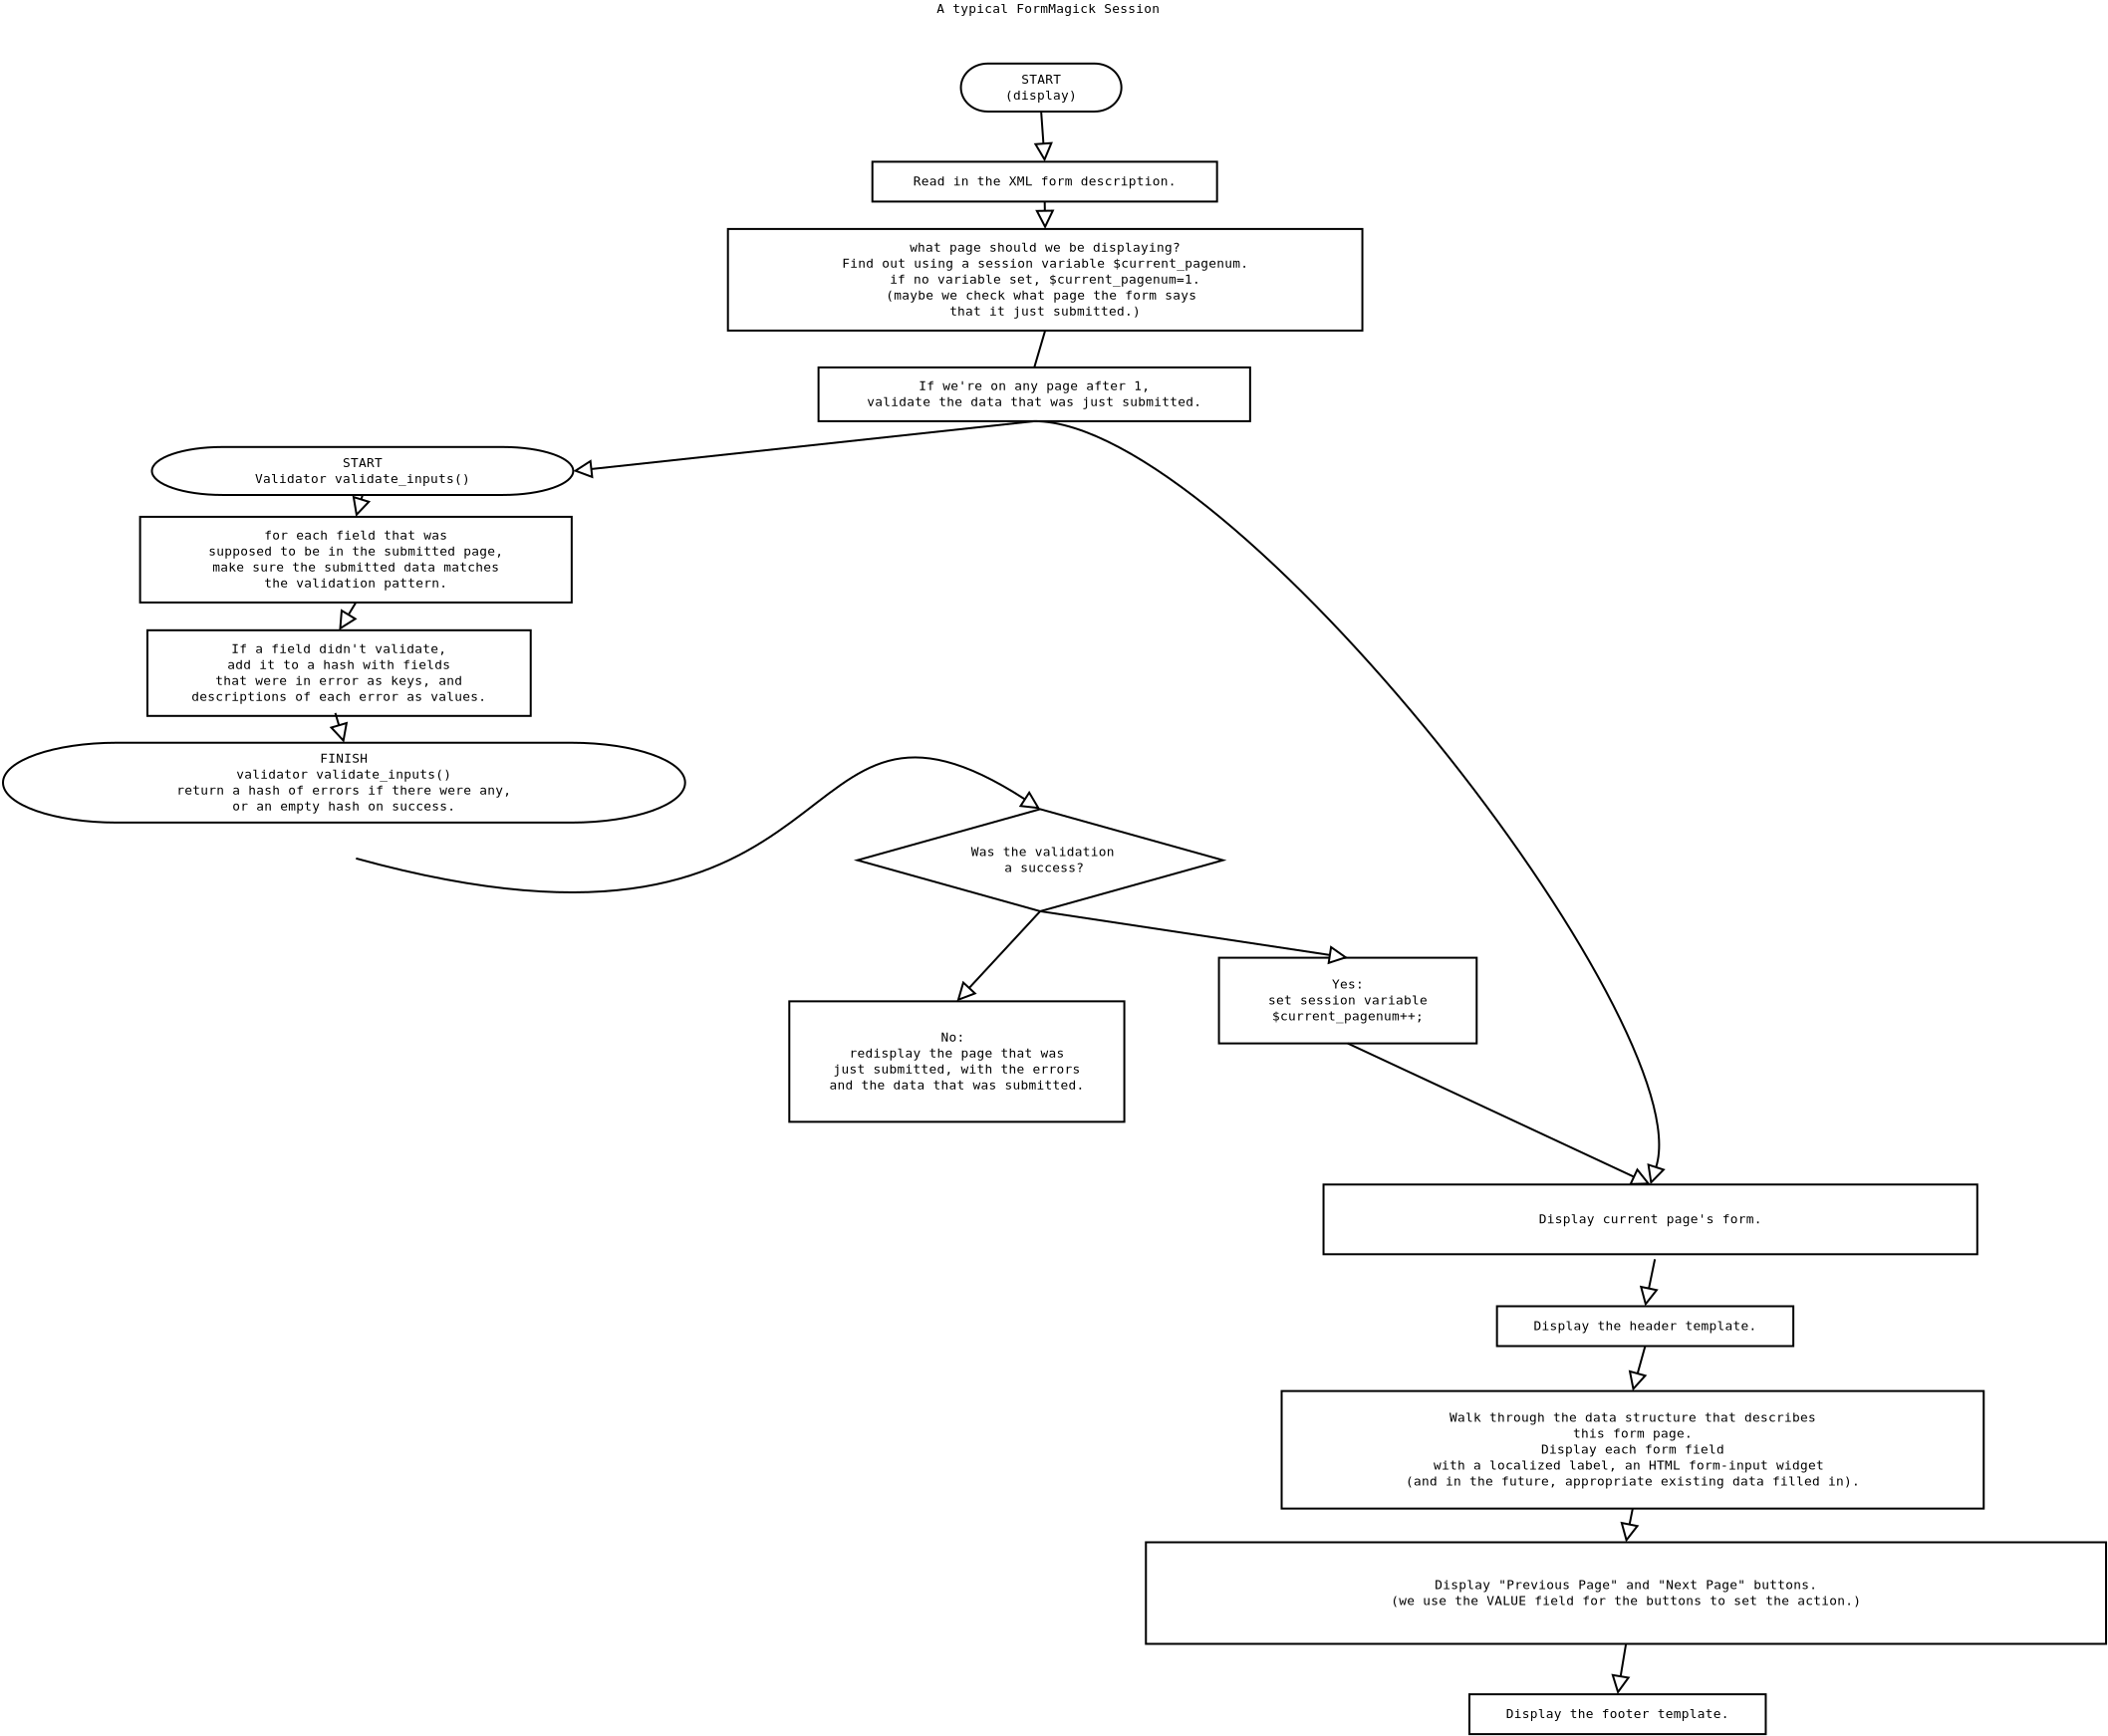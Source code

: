 <?xml version="1.0"?>
<diagram xmlns:dia="http://www.lysator.liu.se/~alla/dia/">
  <diagramdata>
    <attribute name="background">
      <color val="#ffffff"/>
    </attribute>
    <attribute name="paper">
      <composite type="paper">
        <attribute name="name">
          <string>#A4#</string>
        </attribute>
        <attribute name="tmargin">
          <real val="2.82"/>
        </attribute>
        <attribute name="bmargin">
          <real val="2.82"/>
        </attribute>
        <attribute name="lmargin">
          <real val="2.82"/>
        </attribute>
        <attribute name="rmargin">
          <real val="2.82"/>
        </attribute>
        <attribute name="is_portrait">
          <boolean val="true"/>
        </attribute>
        <attribute name="scaling">
          <real val="1"/>
        </attribute>
        <attribute name="fitto">
          <boolean val="false"/>
        </attribute>
      </composite>
    </attribute>
    <attribute name="grid">
      <composite type="grid">
        <attribute name="width_x">
          <real val="1"/>
        </attribute>
        <attribute name="width_y">
          <real val="1"/>
        </attribute>
        <attribute name="visible_x">
          <int val="1"/>
        </attribute>
        <attribute name="visible_y">
          <int val="1"/>
        </attribute>
      </composite>
    </attribute>
    <attribute name="guides">
      <composite type="guides">
        <attribute name="hguides"/>
        <attribute name="vguides"/>
      </composite>
    </attribute>
  </diagramdata>
  <layer name="Background" visible="true">
    <object type="Flowchart - Diamond" version="0" id="O0">
      <attribute name="obj_pos">
        <point val="-0.124,35.325"/>
      </attribute>
      <attribute name="obj_bb">
        <rectangle val="-0.174,35.276;18.274,40.502"/>
      </attribute>
      <attribute name="elem_corner">
        <point val="-0.124,35.325"/>
      </attribute>
      <attribute name="elem_width">
        <real val="18.348"/>
      </attribute>
      <attribute name="elem_height">
        <real val="5.127"/>
      </attribute>
      <attribute name="show_background">
        <boolean val="true"/>
      </attribute>
      <attribute name="padding">
        <real val="0.354"/>
      </attribute>
      <attribute name="text">
        <composite type="text">
          <attribute name="string">
            <string>#Was the validation
 a success?#</string>
          </attribute>
          <attribute name="font">
            <font name="Courier"/>
          </attribute>
          <attribute name="height">
            <real val="0.8"/>
          </attribute>
          <attribute name="pos">
            <point val="9.05,37.684"/>
          </attribute>
          <attribute name="color">
            <color val="#000000"/>
          </attribute>
          <attribute name="alignment">
            <enum val="1"/>
          </attribute>
        </composite>
      </attribute>
    </object>
    <object type="Standard - Text" version="0" id="O1">
      <attribute name="obj_pos">
        <point val="9.45,-4.65"/>
      </attribute>
      <attribute name="obj_bb">
        <rectangle val="2.563,-5.245;16.337,-4.445"/>
      </attribute>
      <attribute name="text">
        <composite type="text">
          <attribute name="string">
            <string>#A typical FormMagick Session#</string>
          </attribute>
          <attribute name="font">
            <font name="Courier"/>
          </attribute>
          <attribute name="height">
            <real val="0.8"/>
          </attribute>
          <attribute name="pos">
            <point val="9.45,-4.65"/>
          </attribute>
          <attribute name="color">
            <color val="#000000"/>
          </attribute>
          <attribute name="alignment">
            <enum val="1"/>
          </attribute>
        </composite>
      </attribute>
    </object>
    <object type="Flowchart - Terminal" version="0" id="O2">
      <attribute name="obj_pos">
        <point val="5.072,-2.104"/>
      </attribute>
      <attribute name="obj_bb">
        <rectangle val="5.022,-2.154;13.178,0.354"/>
      </attribute>
      <attribute name="elem_corner">
        <point val="5.072,-2.104"/>
      </attribute>
      <attribute name="elem_width">
        <real val="8.055"/>
      </attribute>
      <attribute name="elem_height">
        <real val="2.407"/>
      </attribute>
      <attribute name="show_background">
        <boolean val="true"/>
      </attribute>
      <attribute name="flip_horizontal">
        <boolean val="false"/>
      </attribute>
      <attribute name="flip_vertical">
        <boolean val="false"/>
      </attribute>
      <attribute name="padding">
        <real val="0.354"/>
      </attribute>
      <attribute name="text">
        <composite type="text">
          <attribute name="string">
            <string>#START
(display)#</string>
          </attribute>
          <attribute name="font">
            <font name="Courier"/>
          </attribute>
          <attribute name="height">
            <real val="0.8"/>
          </attribute>
          <attribute name="pos">
            <point val="9.1,-1.105"/>
          </attribute>
          <attribute name="color">
            <color val="#000000"/>
          </attribute>
          <attribute name="alignment">
            <enum val="1"/>
          </attribute>
        </composite>
      </attribute>
    </object>
    <object type="Flowchart - Box" version="0" id="O3">
      <attribute name="obj_pos">
        <point val="-6.621,6.2"/>
      </attribute>
      <attribute name="obj_bb">
        <rectangle val="-6.671,6.15;25.271,11.35"/>
      </attribute>
      <attribute name="elem_corner">
        <point val="-6.621,6.2"/>
      </attribute>
      <attribute name="elem_width">
        <real val="31.842"/>
      </attribute>
      <attribute name="elem_height">
        <real val="5.1"/>
      </attribute>
      <attribute name="show_background">
        <boolean val="true"/>
      </attribute>
      <attribute name="padding">
        <real val="0.5"/>
      </attribute>
      <attribute name="text">
        <composite type="text">
          <attribute name="string">
            <string>#what page should we be displaying?
Find out using a session variable $current_pagenum.
if no variable set, $current_pagenum=1.
(maybe we check what page the form says 
that it just submitted.)#</string>
          </attribute>
          <attribute name="font">
            <font name="Courier"/>
          </attribute>
          <attribute name="height">
            <real val="0.8"/>
          </attribute>
          <attribute name="pos">
            <point val="9.3,7.345"/>
          </attribute>
          <attribute name="color">
            <color val="#000000"/>
          </attribute>
          <attribute name="alignment">
            <enum val="1"/>
          </attribute>
        </composite>
      </attribute>
    </object>
    <object type="Flowchart - Box" version="0" id="O4">
      <attribute name="obj_pos">
        <point val="21.17,64.537"/>
      </attribute>
      <attribute name="obj_bb">
        <rectangle val="21.12,64.487;56.456,70.487"/>
      </attribute>
      <attribute name="elem_corner">
        <point val="21.17,64.537"/>
      </attribute>
      <attribute name="elem_width">
        <real val="35.236"/>
      </attribute>
      <attribute name="elem_height">
        <real val="5.9"/>
      </attribute>
      <attribute name="show_background">
        <boolean val="true"/>
      </attribute>
      <attribute name="padding">
        <real val="0.5"/>
      </attribute>
      <attribute name="text">
        <composite type="text">
          <attribute name="string">
            <string>#Walk through the data structure that describes
this form page.
Display each form field
with a localized label, an HTML form-input widget 
(and in the future, appropriate existing data filled in).#</string>
          </attribute>
          <attribute name="font">
            <font name="Courier"/>
          </attribute>
          <attribute name="height">
            <real val="0.8"/>
          </attribute>
          <attribute name="pos">
            <point val="38.788,66.082"/>
          </attribute>
          <attribute name="color">
            <color val="#000000"/>
          </attribute>
          <attribute name="alignment">
            <enum val="1"/>
          </attribute>
        </composite>
      </attribute>
    </object>
    <object type="Standard - Line" version="0" id="O5">
      <attribute name="obj_pos">
        <point val="9.3,11.3"/>
      </attribute>
      <attribute name="obj_bb">
        <rectangle val="8.706,11.25;9.35,13.2"/>
      </attribute>
      <attribute name="conn_endpoints">
        <point val="9.3,11.3"/>
        <point val="8.756,13.15"/>
      </attribute>
      <attribute name="numcp">
        <int val="1"/>
      </attribute>
      <connections>
        <connection handle="0" to="O3" connection="13"/>
        <connection handle="1" to="O6" connection="2"/>
      </connections>
    </object>
    <object type="Flowchart - Box" version="0" id="O6">
      <attribute name="obj_pos">
        <point val="-2.075,13.15"/>
      </attribute>
      <attribute name="obj_bb">
        <rectangle val="-2.125,13.1;19.637,15.9"/>
      </attribute>
      <attribute name="elem_corner">
        <point val="-2.075,13.15"/>
      </attribute>
      <attribute name="elem_width">
        <real val="21.662"/>
      </attribute>
      <attribute name="elem_height">
        <real val="2.7"/>
      </attribute>
      <attribute name="show_background">
        <boolean val="true"/>
      </attribute>
      <attribute name="padding">
        <real val="0.5"/>
      </attribute>
      <attribute name="text">
        <composite type="text">
          <attribute name="string">
            <string>#If we&apos;re on any page after 1,
validate the data that was just submitted.#</string>
          </attribute>
          <attribute name="font">
            <font name="Courier"/>
          </attribute>
          <attribute name="height">
            <real val="0.8"/>
          </attribute>
          <attribute name="pos">
            <point val="8.756,14.295"/>
          </attribute>
          <attribute name="color">
            <color val="#000000"/>
          </attribute>
          <attribute name="alignment">
            <enum val="1"/>
          </attribute>
        </composite>
      </attribute>
    </object>
    <object type="Standard - Line" version="0" id="O7">
      <attribute name="obj_pos">
        <point val="8.756,15.85"/>
      </attribute>
      <attribute name="obj_bb">
        <rectangle val="-15.236,15;9.606,19.2"/>
      </attribute>
      <attribute name="conn_endpoints">
        <point val="8.756,15.85"/>
        <point val="-14.386,18.35"/>
      </attribute>
      <attribute name="numcp">
        <int val="1"/>
      </attribute>
      <attribute name="end_arrow">
        <enum val="2"/>
      </attribute>
      <attribute name="end_arrow_length">
        <real val="0.8"/>
      </attribute>
      <attribute name="end_arrow_width">
        <real val="0.8"/>
      </attribute>
      <connections>
        <connection handle="0" to="O6" connection="13"/>
        <connection handle="1" to="O9" connection="10"/>
      </connections>
    </object>
    <object type="Flowchart - Box" version="0" id="O8">
      <attribute name="obj_pos">
        <point val="-36.125,20.65"/>
      </attribute>
      <attribute name="obj_bb">
        <rectangle val="-36.175,20.6;-14.413,25"/>
      </attribute>
      <attribute name="elem_corner">
        <point val="-36.125,20.65"/>
      </attribute>
      <attribute name="elem_width">
        <real val="21.662"/>
      </attribute>
      <attribute name="elem_height">
        <real val="4.3"/>
      </attribute>
      <attribute name="show_background">
        <boolean val="true"/>
      </attribute>
      <attribute name="padding">
        <real val="0.5"/>
      </attribute>
      <attribute name="text">
        <composite type="text">
          <attribute name="string">
            <string>#for each field that was
supposed to be in the submitted page,
make sure the submitted data matches
the validation pattern.#</string>
          </attribute>
          <attribute name="font">
            <font name="Courier"/>
          </attribute>
          <attribute name="height">
            <real val="0.8"/>
          </attribute>
          <attribute name="pos">
            <point val="-25.294,21.795"/>
          </attribute>
          <attribute name="color">
            <color val="#000000"/>
          </attribute>
          <attribute name="alignment">
            <enum val="1"/>
          </attribute>
        </composite>
      </attribute>
    </object>
    <object type="Flowchart - Terminal" version="0" id="O9">
      <attribute name="obj_pos">
        <point val="-35.531,17.146"/>
      </attribute>
      <attribute name="obj_bb">
        <rectangle val="-35.581,17.096;-14.336,19.604"/>
      </attribute>
      <attribute name="elem_corner">
        <point val="-35.531,17.146"/>
      </attribute>
      <attribute name="elem_width">
        <real val="21.145"/>
      </attribute>
      <attribute name="elem_height">
        <real val="2.407"/>
      </attribute>
      <attribute name="show_background">
        <boolean val="true"/>
      </attribute>
      <attribute name="flip_horizontal">
        <boolean val="false"/>
      </attribute>
      <attribute name="flip_vertical">
        <boolean val="false"/>
      </attribute>
      <attribute name="padding">
        <real val="0.354"/>
      </attribute>
      <attribute name="text">
        <composite type="text">
          <attribute name="string">
            <string>#START
Validator validate_inputs()#</string>
          </attribute>
          <attribute name="font">
            <font name="Courier"/>
          </attribute>
          <attribute name="height">
            <real val="0.8"/>
          </attribute>
          <attribute name="pos">
            <point val="-24.958,18.145"/>
          </attribute>
          <attribute name="color">
            <color val="#000000"/>
          </attribute>
          <attribute name="alignment">
            <enum val="1"/>
          </attribute>
        </composite>
      </attribute>
    </object>
    <object type="Flowchart - Box" version="0" id="O10">
      <attribute name="obj_pos">
        <point val="-35.758,26.345"/>
      </attribute>
      <attribute name="obj_bb">
        <rectangle val="-35.808,26.295;-16.47,30.695"/>
      </attribute>
      <attribute name="elem_corner">
        <point val="-35.758,26.345"/>
      </attribute>
      <attribute name="elem_width">
        <real val="19.238"/>
      </attribute>
      <attribute name="elem_height">
        <real val="4.3"/>
      </attribute>
      <attribute name="show_background">
        <boolean val="true"/>
      </attribute>
      <attribute name="padding">
        <real val="0.5"/>
      </attribute>
      <attribute name="text">
        <composite type="text">
          <attribute name="string">
            <string>#If a field didn&apos;t validate,
add it to a hash with fields
that were in error as keys, and
descriptions of each error as values.#</string>
          </attribute>
          <attribute name="font">
            <font name="Courier"/>
          </attribute>
          <attribute name="height">
            <real val="0.8"/>
          </attribute>
          <attribute name="pos">
            <point val="-26.139,27.49"/>
          </attribute>
          <attribute name="color">
            <color val="#000000"/>
          </attribute>
          <attribute name="alignment">
            <enum val="1"/>
          </attribute>
        </composite>
      </attribute>
    </object>
    <object type="Flowchart - Terminal" version="0" id="O11">
      <attribute name="obj_pos">
        <point val="-43.006,31.992"/>
      </attribute>
      <attribute name="obj_bb">
        <rectangle val="-43.056,31.942;-8.722,36.049"/>
      </attribute>
      <attribute name="elem_corner">
        <point val="-43.006,31.992"/>
      </attribute>
      <attribute name="elem_width">
        <real val="34.235"/>
      </attribute>
      <attribute name="elem_height">
        <real val="4.007"/>
      </attribute>
      <attribute name="show_background">
        <boolean val="true"/>
      </attribute>
      <attribute name="flip_horizontal">
        <boolean val="false"/>
      </attribute>
      <attribute name="flip_vertical">
        <boolean val="false"/>
      </attribute>
      <attribute name="padding">
        <real val="0.354"/>
      </attribute>
      <attribute name="text">
        <composite type="text">
          <attribute name="string">
            <string>#FINISH
validator validate_inputs()
return a hash of errors if there were any,
or an empty hash on success.#</string>
          </attribute>
          <attribute name="font">
            <font name="Courier"/>
          </attribute>
          <attribute name="height">
            <real val="0.8"/>
          </attribute>
          <attribute name="pos">
            <point val="-25.889,32.99"/>
          </attribute>
          <attribute name="color">
            <color val="#000000"/>
          </attribute>
          <attribute name="alignment">
            <enum val="1"/>
          </attribute>
        </composite>
      </attribute>
    </object>
    <object type="Standard - Line" version="0" id="O12">
      <attribute name="obj_pos">
        <point val="-24.958,19.554"/>
      </attribute>
      <attribute name="obj_bb">
        <rectangle val="-26.144,18.704;-24.108,21.5"/>
      </attribute>
      <attribute name="conn_endpoints">
        <point val="-24.958,19.554"/>
        <point val="-25.294,20.65"/>
      </attribute>
      <attribute name="numcp">
        <int val="1"/>
      </attribute>
      <attribute name="end_arrow">
        <enum val="2"/>
      </attribute>
      <attribute name="end_arrow_length">
        <real val="0.8"/>
      </attribute>
      <attribute name="end_arrow_width">
        <real val="0.8"/>
      </attribute>
      <connections>
        <connection handle="0" to="O9" connection="14"/>
        <connection handle="1" to="O8" connection="2"/>
      </connections>
    </object>
    <object type="Standard - Line" version="0" id="O13">
      <attribute name="obj_pos">
        <point val="-25.294,24.95"/>
      </attribute>
      <attribute name="obj_bb">
        <rectangle val="-26.989,24.1;-24.444,27.195"/>
      </attribute>
      <attribute name="conn_endpoints">
        <point val="-25.294,24.95"/>
        <point val="-26.139,26.345"/>
      </attribute>
      <attribute name="numcp">
        <int val="1"/>
      </attribute>
      <attribute name="end_arrow">
        <enum val="2"/>
      </attribute>
      <attribute name="end_arrow_length">
        <real val="0.8"/>
      </attribute>
      <attribute name="end_arrow_width">
        <real val="0.8"/>
      </attribute>
      <connections>
        <connection handle="0" to="O8" connection="13"/>
        <connection handle="1" to="O10" connection="2"/>
      </connections>
    </object>
    <object type="Standard - Line" version="0" id="O14">
      <attribute name="obj_pos">
        <point val="-26.327,30.499"/>
      </attribute>
      <attribute name="obj_bb">
        <rectangle val="-27.177,29.649;-25.039,32.842"/>
      </attribute>
      <attribute name="conn_endpoints">
        <point val="-26.327,30.499"/>
        <point val="-25.889,31.992"/>
      </attribute>
      <attribute name="numcp">
        <int val="1"/>
      </attribute>
      <attribute name="end_arrow">
        <enum val="2"/>
      </attribute>
      <attribute name="end_arrow_length">
        <real val="0.8"/>
      </attribute>
      <attribute name="end_arrow_width">
        <real val="0.8"/>
      </attribute>
      <connections>
        <connection handle="1" to="O11" connection="2"/>
      </connections>
    </object>
    <object type="Standard - BezierLine" version="0" id="O15">
      <attribute name="obj_pos">
        <point val="-25.289,37.799"/>
      </attribute>
      <attribute name="obj_bb">
        <rectangle val="-26.139,25.931;9.9,45.799"/>
      </attribute>
      <attribute name="bez_points">
        <point val="-25.289,37.799"/>
        <point val="0.644,44.949"/>
        <point val="-4.171,26.782"/>
        <point val="9.05,35.325"/>
      </attribute>
      <attribute name="corner_types">
        <enum val="0"/>
        <enum val="0"/>
      </attribute>
      <attribute name="end_arrow">
        <enum val="2"/>
      </attribute>
      <attribute name="end_arrow_length">
        <real val="0.8"/>
      </attribute>
      <attribute name="end_arrow_width">
        <real val="0.8"/>
      </attribute>
      <connections>
        <connection handle="3" to="O0" connection="0"/>
      </connections>
    </object>
    <object type="Standard - Line" version="0" id="O16">
      <attribute name="obj_pos">
        <point val="9.05,40.452"/>
      </attribute>
      <attribute name="obj_bb">
        <rectangle val="4.016,39.602;9.9,45.823"/>
      </attribute>
      <attribute name="conn_endpoints">
        <point val="9.05,40.452"/>
        <point val="4.866,44.973"/>
      </attribute>
      <attribute name="numcp">
        <int val="1"/>
      </attribute>
      <attribute name="end_arrow">
        <enum val="2"/>
      </attribute>
      <attribute name="end_arrow_length">
        <real val="0.8"/>
      </attribute>
      <attribute name="end_arrow_width">
        <real val="0.8"/>
      </attribute>
      <connections>
        <connection handle="0" to="O0" connection="8"/>
        <connection handle="1" to="O17" connection="2"/>
      </connections>
    </object>
    <object type="Flowchart - Box" version="0" id="O17">
      <attribute name="obj_pos">
        <point val="-3.541,44.973"/>
      </attribute>
      <attribute name="obj_bb">
        <rectangle val="-3.591,44.923;13.322,51.073"/>
      </attribute>
      <attribute name="elem_corner">
        <point val="-3.541,44.973"/>
      </attribute>
      <attribute name="elem_width">
        <real val="16.814"/>
      </attribute>
      <attribute name="elem_height">
        <real val="6.05"/>
      </attribute>
      <attribute name="show_background">
        <boolean val="true"/>
      </attribute>
      <attribute name="padding">
        <real val="0.5"/>
      </attribute>
      <attribute name="text">
        <composite type="text">
          <attribute name="string">
            <string>#No: 
redisplay the page that was
just submitted, with the errors
and the data that was submitted.#</string>
          </attribute>
          <attribute name="font">
            <font name="Courier"/>
          </attribute>
          <attribute name="height">
            <real val="0.8"/>
          </attribute>
          <attribute name="pos">
            <point val="4.866,46.993"/>
          </attribute>
          <attribute name="color">
            <color val="#000000"/>
          </attribute>
          <attribute name="alignment">
            <enum val="1"/>
          </attribute>
        </composite>
      </attribute>
    </object>
    <object type="Flowchart - Box" version="0" id="O18">
      <attribute name="obj_pos">
        <point val="18.023,42.785"/>
      </attribute>
      <attribute name="obj_bb">
        <rectangle val="17.973,42.736;31.008,47.136"/>
      </attribute>
      <attribute name="elem_corner">
        <point val="18.023,42.785"/>
      </attribute>
      <attribute name="elem_width">
        <real val="12.935"/>
      </attribute>
      <attribute name="elem_height">
        <real val="4.3"/>
      </attribute>
      <attribute name="show_background">
        <boolean val="true"/>
      </attribute>
      <attribute name="padding">
        <real val="0.5"/>
      </attribute>
      <attribute name="text">
        <composite type="text">
          <attribute name="string">
            <string>#Yes:
set session variable
$current_pagenum++;#</string>
          </attribute>
          <attribute name="font">
            <font name="Courier"/>
          </attribute>
          <attribute name="height">
            <real val="0.8"/>
          </attribute>
          <attribute name="pos">
            <point val="24.491,44.33"/>
          </attribute>
          <attribute name="color">
            <color val="#000000"/>
          </attribute>
          <attribute name="alignment">
            <enum val="1"/>
          </attribute>
        </composite>
      </attribute>
    </object>
    <object type="Flowchart - Box" version="0" id="O19">
      <attribute name="obj_pos">
        <point val="23.271,54.17"/>
      </attribute>
      <attribute name="obj_bb">
        <rectangle val="23.221,54.12;56.133,57.72"/>
      </attribute>
      <attribute name="elem_corner">
        <point val="23.271,54.17"/>
      </attribute>
      <attribute name="elem_width">
        <real val="32.812"/>
      </attribute>
      <attribute name="elem_height">
        <real val="3.5"/>
      </attribute>
      <attribute name="show_background">
        <boolean val="true"/>
      </attribute>
      <attribute name="padding">
        <real val="0.5"/>
      </attribute>
      <attribute name="text">
        <composite type="text">
          <attribute name="string">
            <string>#Display current page&apos;s form.#</string>
          </attribute>
          <attribute name="font">
            <font name="Courier"/>
          </attribute>
          <attribute name="height">
            <real val="0.8"/>
          </attribute>
          <attribute name="pos">
            <point val="39.677,56.115"/>
          </attribute>
          <attribute name="color">
            <color val="#000000"/>
          </attribute>
          <attribute name="alignment">
            <enum val="1"/>
          </attribute>
        </composite>
      </attribute>
    </object>
    <object type="Standard - Line" version="0" id="O20">
      <attribute name="obj_pos">
        <point val="9.05,40.452"/>
      </attribute>
      <attribute name="obj_bb">
        <rectangle val="8.2,39.602;25.341,43.636"/>
      </attribute>
      <attribute name="conn_endpoints">
        <point val="9.05,40.452"/>
        <point val="24.491,42.785"/>
      </attribute>
      <attribute name="numcp">
        <int val="1"/>
      </attribute>
      <attribute name="end_arrow">
        <enum val="2"/>
      </attribute>
      <attribute name="end_arrow_length">
        <real val="0.8"/>
      </attribute>
      <attribute name="end_arrow_width">
        <real val="0.8"/>
      </attribute>
      <connections>
        <connection handle="0" to="O0" connection="8"/>
        <connection handle="1" to="O18" connection="2"/>
      </connections>
    </object>
    <object type="Standard - Line" version="0" id="O21">
      <attribute name="obj_pos">
        <point val="24.491,47.086"/>
      </attribute>
      <attribute name="obj_bb">
        <rectangle val="23.641,46.236;40.527,55.02"/>
      </attribute>
      <attribute name="conn_endpoints">
        <point val="24.491,47.086"/>
        <point val="39.677,54.17"/>
      </attribute>
      <attribute name="numcp">
        <int val="1"/>
      </attribute>
      <attribute name="end_arrow">
        <enum val="2"/>
      </attribute>
      <attribute name="end_arrow_length">
        <real val="0.8"/>
      </attribute>
      <attribute name="end_arrow_width">
        <real val="0.8"/>
      </attribute>
      <connections>
        <connection handle="0" to="O18" connection="13"/>
        <connection handle="1" to="O19" connection="2"/>
      </connections>
    </object>
    <object type="Flowchart - Box" version="0" id="O22">
      <attribute name="obj_pos">
        <point val="0.629,2.825"/>
      </attribute>
      <attribute name="obj_bb">
        <rectangle val="0.579,2.775;17.977,4.875"/>
      </attribute>
      <attribute name="elem_corner">
        <point val="0.629,2.825"/>
      </attribute>
      <attribute name="elem_width">
        <real val="17.298"/>
      </attribute>
      <attribute name="elem_height">
        <real val="2"/>
      </attribute>
      <attribute name="show_background">
        <boolean val="true"/>
      </attribute>
      <attribute name="padding">
        <real val="0.5"/>
      </attribute>
      <attribute name="text">
        <composite type="text">
          <attribute name="string">
            <string>#Read in the XML form description.#</string>
          </attribute>
          <attribute name="font">
            <font name="Courier"/>
          </attribute>
          <attribute name="height">
            <real val="0.8"/>
          </attribute>
          <attribute name="pos">
            <point val="9.278,4.02"/>
          </attribute>
          <attribute name="color">
            <color val="#000000"/>
          </attribute>
          <attribute name="alignment">
            <enum val="1"/>
          </attribute>
        </composite>
      </attribute>
    </object>
    <object type="Standard - Line" version="0" id="O23">
      <attribute name="obj_pos">
        <point val="9.1,0.304"/>
      </attribute>
      <attribute name="obj_bb">
        <rectangle val="8.25,-0.546;10.128,3.675"/>
      </attribute>
      <attribute name="conn_endpoints">
        <point val="9.1,0.304"/>
        <point val="9.278,2.825"/>
      </attribute>
      <attribute name="numcp">
        <int val="1"/>
      </attribute>
      <attribute name="end_arrow">
        <enum val="2"/>
      </attribute>
      <attribute name="end_arrow_length">
        <real val="0.8"/>
      </attribute>
      <attribute name="end_arrow_width">
        <real val="0.8"/>
      </attribute>
      <connections>
        <connection handle="0" to="O2" connection="14"/>
        <connection handle="1" to="O22" connection="2"/>
      </connections>
    </object>
    <object type="Standard - Line" version="0" id="O24">
      <attribute name="obj_pos">
        <point val="9.278,4.825"/>
      </attribute>
      <attribute name="obj_bb">
        <rectangle val="8.428,3.975;10.15,7.05"/>
      </attribute>
      <attribute name="conn_endpoints">
        <point val="9.278,4.825"/>
        <point val="9.3,6.2"/>
      </attribute>
      <attribute name="numcp">
        <int val="1"/>
      </attribute>
      <attribute name="end_arrow">
        <enum val="2"/>
      </attribute>
      <attribute name="end_arrow_length">
        <real val="0.8"/>
      </attribute>
      <attribute name="end_arrow_width">
        <real val="0.8"/>
      </attribute>
      <connections>
        <connection handle="0" to="O22" connection="13"/>
        <connection handle="1" to="O3" connection="2"/>
      </connections>
    </object>
    <object type="Standard - BezierLine" version="0" id="O25">
      <attribute name="obj_pos">
        <point val="8.756,15.85"/>
      </attribute>
      <attribute name="obj_bb">
        <rectangle val="7.906,15;43.107,55.02"/>
      </attribute>
      <attribute name="bez_points">
        <point val="8.756,15.85"/>
        <point val="18.624,15.85"/>
        <point val="42.257,46.206"/>
        <point val="39.677,54.17"/>
      </attribute>
      <attribute name="corner_types">
        <enum val="0"/>
        <enum val="0"/>
      </attribute>
      <attribute name="end_arrow">
        <enum val="2"/>
      </attribute>
      <attribute name="end_arrow_length">
        <real val="0.8"/>
      </attribute>
      <attribute name="end_arrow_width">
        <real val="0.8"/>
      </attribute>
      <connections>
        <connection handle="0" to="O6" connection="13"/>
        <connection handle="3" to="O19" connection="2"/>
      </connections>
    </object>
    <object type="Standard - Line" version="0" id="O26">
      <attribute name="obj_pos">
        <point val="39.902,57.92"/>
      </attribute>
      <attribute name="obj_bb">
        <rectangle val="38.565,57.07;40.752,61.13"/>
      </attribute>
      <attribute name="conn_endpoints">
        <point val="39.902,57.92"/>
        <point val="39.415,60.28"/>
      </attribute>
      <attribute name="numcp">
        <int val="1"/>
      </attribute>
      <attribute name="end_arrow">
        <enum val="2"/>
      </attribute>
      <attribute name="end_arrow_length">
        <real val="0.8"/>
      </attribute>
      <attribute name="end_arrow_width">
        <real val="0.8"/>
      </attribute>
      <connections>
        <connection handle="1" to="O27" connection="2"/>
      </connections>
    </object>
    <object type="Flowchart - Box" version="0" id="O27">
      <attribute name="obj_pos">
        <point val="31.977,60.28"/>
      </attribute>
      <attribute name="obj_bb">
        <rectangle val="31.927,60.23;46.902,62.33"/>
      </attribute>
      <attribute name="elem_corner">
        <point val="31.977,60.28"/>
      </attribute>
      <attribute name="elem_width">
        <real val="14.874"/>
      </attribute>
      <attribute name="elem_height">
        <real val="2"/>
      </attribute>
      <attribute name="show_background">
        <boolean val="true"/>
      </attribute>
      <attribute name="padding">
        <real val="0.5"/>
      </attribute>
      <attribute name="text">
        <composite type="text">
          <attribute name="string">
            <string>#Display the header template.#</string>
          </attribute>
          <attribute name="font">
            <font name="Courier"/>
          </attribute>
          <attribute name="height">
            <real val="0.8"/>
          </attribute>
          <attribute name="pos">
            <point val="39.415,61.475"/>
          </attribute>
          <attribute name="color">
            <color val="#000000"/>
          </attribute>
          <attribute name="alignment">
            <enum val="1"/>
          </attribute>
        </composite>
      </attribute>
    </object>
    <object type="Flowchart - Box" version="0" id="O28">
      <attribute name="obj_pos">
        <point val="30.593,79.761"/>
      </attribute>
      <attribute name="obj_bb">
        <rectangle val="30.543,79.711;45.518,81.811"/>
      </attribute>
      <attribute name="elem_corner">
        <point val="30.593,79.761"/>
      </attribute>
      <attribute name="elem_width">
        <real val="14.874"/>
      </attribute>
      <attribute name="elem_height">
        <real val="2"/>
      </attribute>
      <attribute name="show_background">
        <boolean val="true"/>
      </attribute>
      <attribute name="padding">
        <real val="0.5"/>
      </attribute>
      <attribute name="text">
        <composite type="text">
          <attribute name="string">
            <string>#Display the footer template.#</string>
          </attribute>
          <attribute name="font">
            <font name="Courier"/>
          </attribute>
          <attribute name="height">
            <real val="0.8"/>
          </attribute>
          <attribute name="pos">
            <point val="38.031,80.956"/>
          </attribute>
          <attribute name="color">
            <color val="#000000"/>
          </attribute>
          <attribute name="alignment">
            <enum val="1"/>
          </attribute>
        </composite>
      </attribute>
    </object>
    <object type="Standard - Line" version="0" id="O29">
      <attribute name="obj_pos">
        <point val="39.415,62.28"/>
      </attribute>
      <attribute name="obj_bb">
        <rectangle val="37.938,61.43;40.265,65.387"/>
      </attribute>
      <attribute name="conn_endpoints">
        <point val="39.415,62.28"/>
        <point val="38.788,64.537"/>
      </attribute>
      <attribute name="numcp">
        <int val="1"/>
      </attribute>
      <attribute name="end_arrow">
        <enum val="2"/>
      </attribute>
      <attribute name="end_arrow_length">
        <real val="0.8"/>
      </attribute>
      <attribute name="end_arrow_width">
        <real val="0.8"/>
      </attribute>
      <connections>
        <connection handle="0" to="O27" connection="13"/>
        <connection handle="1" to="O4" connection="2"/>
      </connections>
    </object>
    <object type="Standard - Line" version="0" id="O30">
      <attribute name="obj_pos">
        <point val="38.788,70.437"/>
      </attribute>
      <attribute name="obj_bb">
        <rectangle val="37.602,69.587;39.638,72.98"/>
      </attribute>
      <attribute name="conn_endpoints">
        <point val="38.788,70.437"/>
        <point val="38.452,72.13"/>
      </attribute>
      <attribute name="numcp">
        <int val="1"/>
      </attribute>
      <attribute name="end_arrow">
        <enum val="2"/>
      </attribute>
      <attribute name="end_arrow_length">
        <real val="0.8"/>
      </attribute>
      <attribute name="end_arrow_width">
        <real val="0.8"/>
      </attribute>
      <connections>
        <connection handle="0" to="O4" connection="13"/>
        <connection handle="1" to="O31" connection="2"/>
      </connections>
    </object>
    <object type="Flowchart - Box" version="0" id="O31">
      <attribute name="obj_pos">
        <point val="14.357,72.13"/>
      </attribute>
      <attribute name="obj_bb">
        <rectangle val="14.307,72.08;62.597,77.28"/>
      </attribute>
      <attribute name="elem_corner">
        <point val="14.357,72.13"/>
      </attribute>
      <attribute name="elem_width">
        <real val="48.189"/>
      </attribute>
      <attribute name="elem_height">
        <real val="5.1"/>
      </attribute>
      <attribute name="show_background">
        <boolean val="true"/>
      </attribute>
      <attribute name="padding">
        <real val="0.5"/>
      </attribute>
      <attribute name="text">
        <composite type="text">
          <attribute name="string">
            <string>#Display &quot;Previous Page&quot; and &quot;Next Page&quot; buttons.
(we use the VALUE field for the buttons to set the action.)#</string>
          </attribute>
          <attribute name="font">
            <font name="Courier"/>
          </attribute>
          <attribute name="height">
            <real val="0.8"/>
          </attribute>
          <attribute name="pos">
            <point val="38.452,74.474"/>
          </attribute>
          <attribute name="color">
            <color val="#000000"/>
          </attribute>
          <attribute name="alignment">
            <enum val="1"/>
          </attribute>
        </composite>
      </attribute>
    </object>
    <object type="Standard - Line" version="0" id="O32">
      <attribute name="obj_pos">
        <point val="38.452,77.23"/>
      </attribute>
      <attribute name="obj_bb">
        <rectangle val="37.181,76.38;39.302,80.611"/>
      </attribute>
      <attribute name="conn_endpoints">
        <point val="38.452,77.23"/>
        <point val="38.031,79.761"/>
      </attribute>
      <attribute name="numcp">
        <int val="1"/>
      </attribute>
      <attribute name="end_arrow">
        <enum val="2"/>
      </attribute>
      <attribute name="end_arrow_length">
        <real val="0.8"/>
      </attribute>
      <attribute name="end_arrow_width">
        <real val="0.8"/>
      </attribute>
      <connections>
        <connection handle="0" to="O31" connection="13"/>
        <connection handle="1" to="O28" connection="2"/>
      </connections>
    </object>
  </layer>
</diagram>
